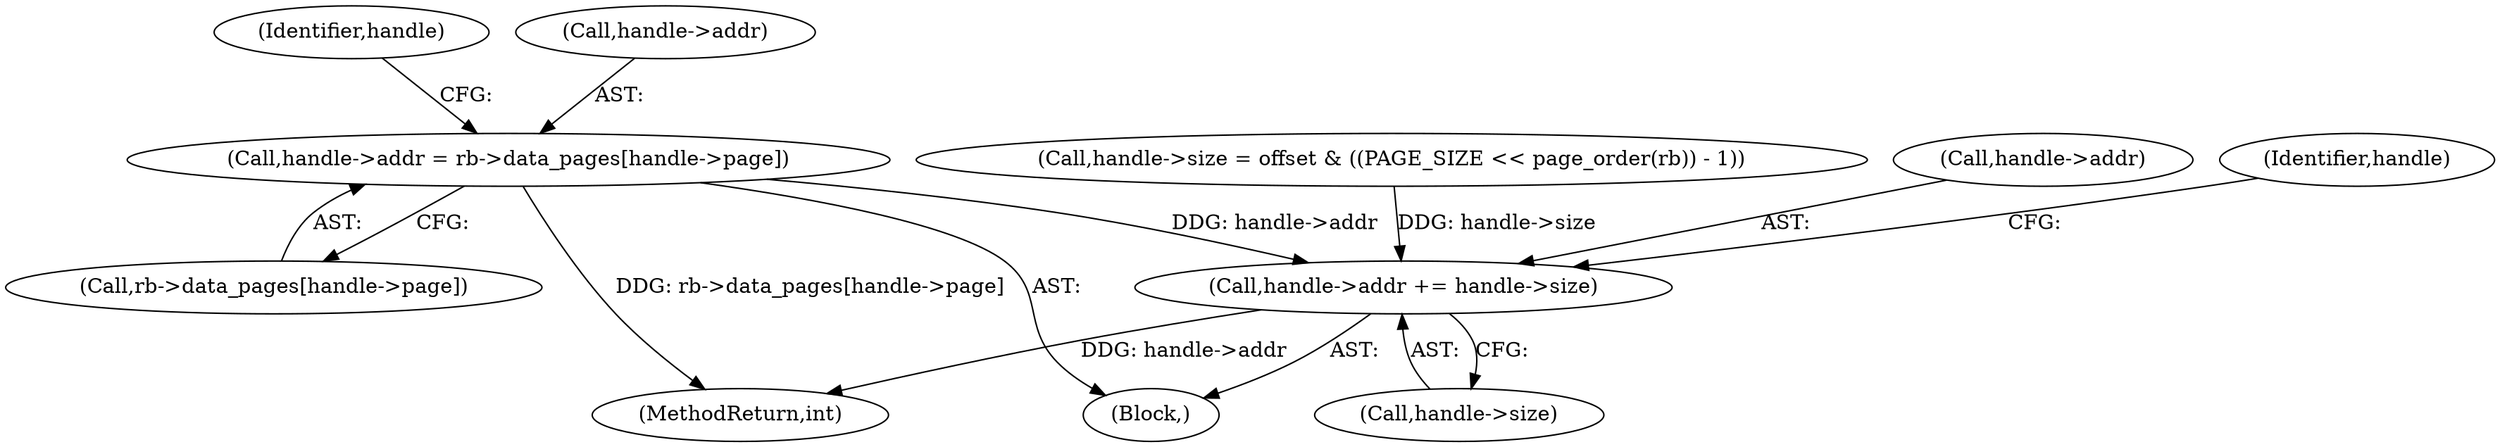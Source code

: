 digraph "0_linux_a8b0ca17b80e92faab46ee7179ba9e99ccb61233_68@array" {
"1000283" [label="(Call,handle->addr = rb->data_pages[handle->page])"];
"1000294" [label="(Call,handle->addr += handle->size)"];
"1000283" [label="(Call,handle->addr = rb->data_pages[handle->page])"];
"1000295" [label="(Call,handle->addr)"];
"1000294" [label="(Call,handle->addr += handle->size)"];
"1000296" [label="(Identifier,handle)"];
"1000287" [label="(Call,rb->data_pages[handle->page])"];
"1000303" [label="(Identifier,handle)"];
"1000370" [label="(MethodReturn,int)"];
"1000107" [label="(Block,)"];
"1000284" [label="(Call,handle->addr)"];
"1000298" [label="(Call,handle->size)"];
"1000271" [label="(Call,handle->size = offset & ((PAGE_SIZE << page_order(rb)) - 1))"];
"1000283" -> "1000107"  [label="AST: "];
"1000283" -> "1000287"  [label="CFG: "];
"1000284" -> "1000283"  [label="AST: "];
"1000287" -> "1000283"  [label="AST: "];
"1000296" -> "1000283"  [label="CFG: "];
"1000283" -> "1000370"  [label="DDG: rb->data_pages[handle->page]"];
"1000283" -> "1000294"  [label="DDG: handle->addr"];
"1000294" -> "1000107"  [label="AST: "];
"1000294" -> "1000298"  [label="CFG: "];
"1000295" -> "1000294"  [label="AST: "];
"1000298" -> "1000294"  [label="AST: "];
"1000303" -> "1000294"  [label="CFG: "];
"1000294" -> "1000370"  [label="DDG: handle->addr"];
"1000271" -> "1000294"  [label="DDG: handle->size"];
}

